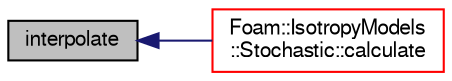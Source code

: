 digraph "interpolate"
{
  bgcolor="transparent";
  edge [fontname="FreeSans",fontsize="10",labelfontname="FreeSans",labelfontsize="10"];
  node [fontname="FreeSans",fontsize="10",shape=record];
  rankdir="LR";
  Node23 [label="interpolate",height=0.2,width=0.4,color="black", fillcolor="grey75", style="filled", fontcolor="black"];
  Node23 -> Node24 [dir="back",color="midnightblue",fontsize="10",style="solid",fontname="FreeSans"];
  Node24 [label="Foam::IsotropyModels\l::Stochastic::calculate",height=0.2,width=0.4,color="red",URL="$a24246.html#afe1d8348c24e6589bc7c0b3f689316a7",tooltip="Member Functions. "];
}
